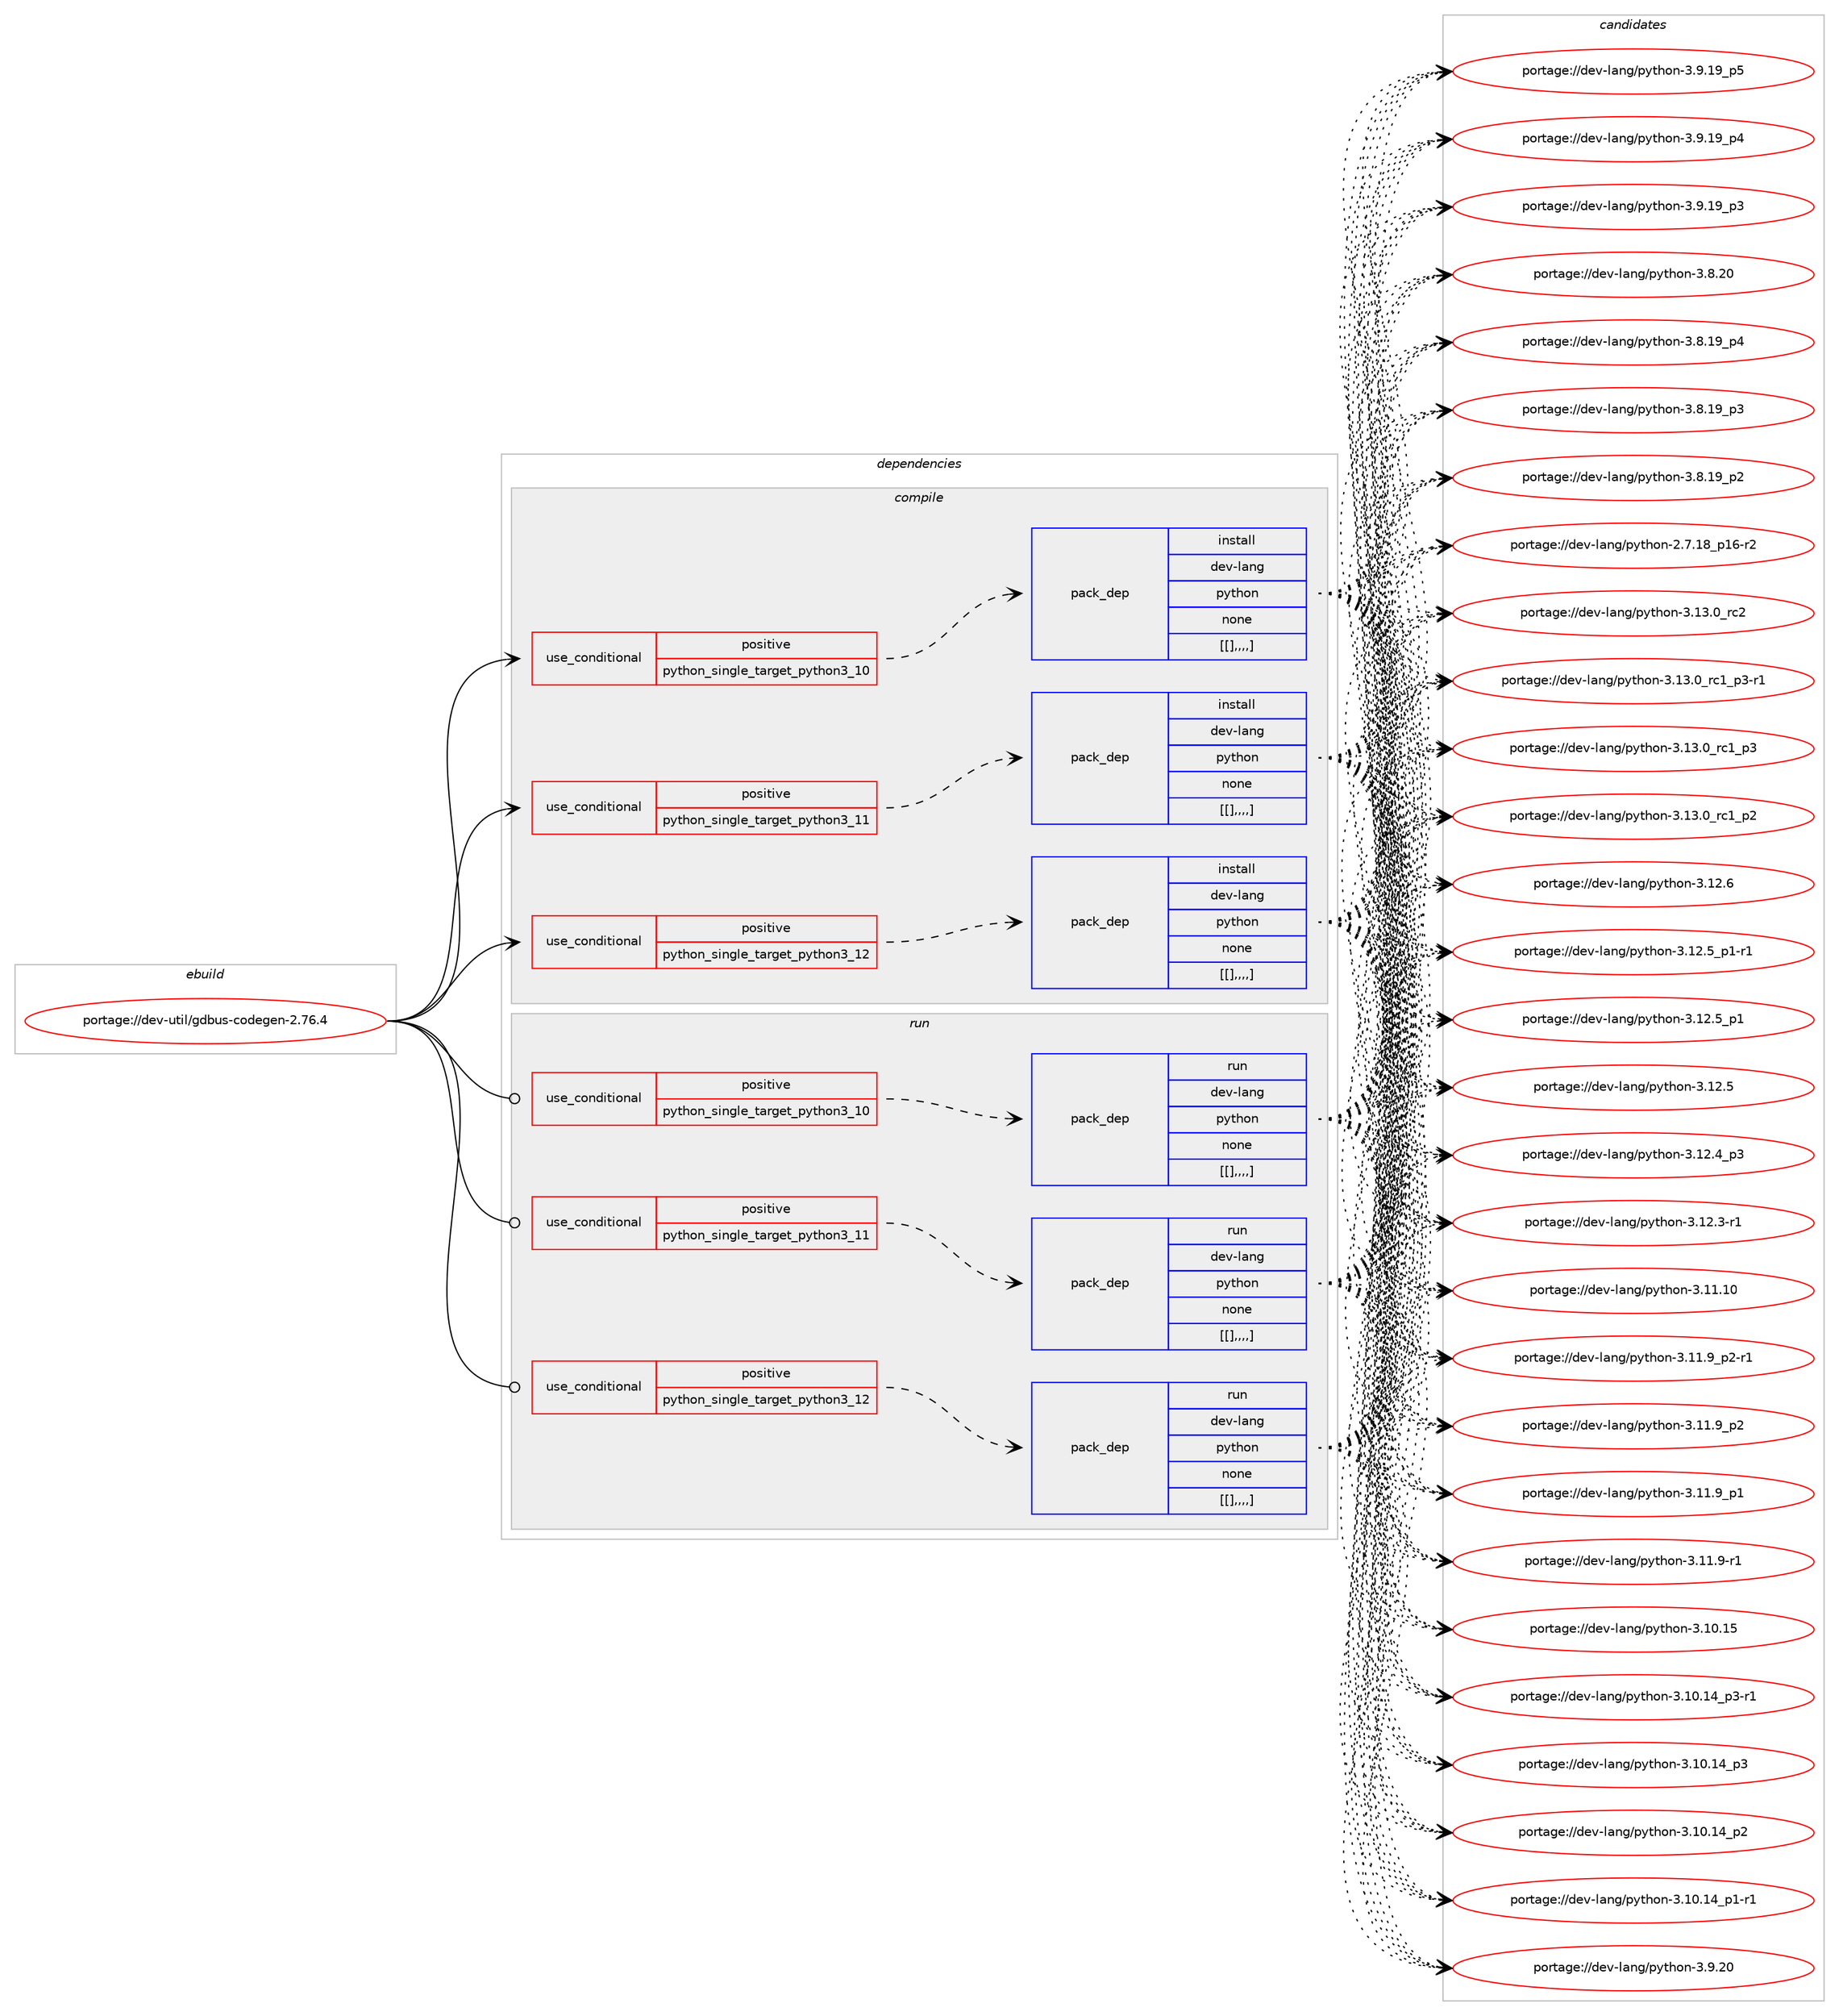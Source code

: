 digraph prolog {

# *************
# Graph options
# *************

newrank=true;
concentrate=true;
compound=true;
graph [rankdir=LR,fontname=Helvetica,fontsize=10,ranksep=1.5];#, ranksep=2.5, nodesep=0.2];
edge  [arrowhead=vee];
node  [fontname=Helvetica,fontsize=10];

# **********
# The ebuild
# **********

subgraph cluster_leftcol {
color=gray;
label=<<i>ebuild</i>>;
id [label="portage://dev-util/gdbus-codegen-2.76.4", color=red, width=4, href="../dev-util/gdbus-codegen-2.76.4.svg"];
}

# ****************
# The dependencies
# ****************

subgraph cluster_midcol {
color=gray;
label=<<i>dependencies</i>>;
subgraph cluster_compile {
fillcolor="#eeeeee";
style=filled;
label=<<i>compile</i>>;
subgraph cond62182 {
dependency218059 [label=<<TABLE BORDER="0" CELLBORDER="1" CELLSPACING="0" CELLPADDING="4"><TR><TD ROWSPAN="3" CELLPADDING="10">use_conditional</TD></TR><TR><TD>positive</TD></TR><TR><TD>python_single_target_python3_10</TD></TR></TABLE>>, shape=none, color=red];
subgraph pack154475 {
dependency218060 [label=<<TABLE BORDER="0" CELLBORDER="1" CELLSPACING="0" CELLPADDING="4" WIDTH="220"><TR><TD ROWSPAN="6" CELLPADDING="30">pack_dep</TD></TR><TR><TD WIDTH="110">install</TD></TR><TR><TD>dev-lang</TD></TR><TR><TD>python</TD></TR><TR><TD>none</TD></TR><TR><TD>[[],,,,]</TD></TR></TABLE>>, shape=none, color=blue];
}
dependency218059:e -> dependency218060:w [weight=20,style="dashed",arrowhead="vee"];
}
id:e -> dependency218059:w [weight=20,style="solid",arrowhead="vee"];
subgraph cond62183 {
dependency218061 [label=<<TABLE BORDER="0" CELLBORDER="1" CELLSPACING="0" CELLPADDING="4"><TR><TD ROWSPAN="3" CELLPADDING="10">use_conditional</TD></TR><TR><TD>positive</TD></TR><TR><TD>python_single_target_python3_11</TD></TR></TABLE>>, shape=none, color=red];
subgraph pack154476 {
dependency218062 [label=<<TABLE BORDER="0" CELLBORDER="1" CELLSPACING="0" CELLPADDING="4" WIDTH="220"><TR><TD ROWSPAN="6" CELLPADDING="30">pack_dep</TD></TR><TR><TD WIDTH="110">install</TD></TR><TR><TD>dev-lang</TD></TR><TR><TD>python</TD></TR><TR><TD>none</TD></TR><TR><TD>[[],,,,]</TD></TR></TABLE>>, shape=none, color=blue];
}
dependency218061:e -> dependency218062:w [weight=20,style="dashed",arrowhead="vee"];
}
id:e -> dependency218061:w [weight=20,style="solid",arrowhead="vee"];
subgraph cond62184 {
dependency218063 [label=<<TABLE BORDER="0" CELLBORDER="1" CELLSPACING="0" CELLPADDING="4"><TR><TD ROWSPAN="3" CELLPADDING="10">use_conditional</TD></TR><TR><TD>positive</TD></TR><TR><TD>python_single_target_python3_12</TD></TR></TABLE>>, shape=none, color=red];
subgraph pack154477 {
dependency218064 [label=<<TABLE BORDER="0" CELLBORDER="1" CELLSPACING="0" CELLPADDING="4" WIDTH="220"><TR><TD ROWSPAN="6" CELLPADDING="30">pack_dep</TD></TR><TR><TD WIDTH="110">install</TD></TR><TR><TD>dev-lang</TD></TR><TR><TD>python</TD></TR><TR><TD>none</TD></TR><TR><TD>[[],,,,]</TD></TR></TABLE>>, shape=none, color=blue];
}
dependency218063:e -> dependency218064:w [weight=20,style="dashed",arrowhead="vee"];
}
id:e -> dependency218063:w [weight=20,style="solid",arrowhead="vee"];
}
subgraph cluster_compileandrun {
fillcolor="#eeeeee";
style=filled;
label=<<i>compile and run</i>>;
}
subgraph cluster_run {
fillcolor="#eeeeee";
style=filled;
label=<<i>run</i>>;
subgraph cond62185 {
dependency218065 [label=<<TABLE BORDER="0" CELLBORDER="1" CELLSPACING="0" CELLPADDING="4"><TR><TD ROWSPAN="3" CELLPADDING="10">use_conditional</TD></TR><TR><TD>positive</TD></TR><TR><TD>python_single_target_python3_10</TD></TR></TABLE>>, shape=none, color=red];
subgraph pack154478 {
dependency218066 [label=<<TABLE BORDER="0" CELLBORDER="1" CELLSPACING="0" CELLPADDING="4" WIDTH="220"><TR><TD ROWSPAN="6" CELLPADDING="30">pack_dep</TD></TR><TR><TD WIDTH="110">run</TD></TR><TR><TD>dev-lang</TD></TR><TR><TD>python</TD></TR><TR><TD>none</TD></TR><TR><TD>[[],,,,]</TD></TR></TABLE>>, shape=none, color=blue];
}
dependency218065:e -> dependency218066:w [weight=20,style="dashed",arrowhead="vee"];
}
id:e -> dependency218065:w [weight=20,style="solid",arrowhead="odot"];
subgraph cond62186 {
dependency218067 [label=<<TABLE BORDER="0" CELLBORDER="1" CELLSPACING="0" CELLPADDING="4"><TR><TD ROWSPAN="3" CELLPADDING="10">use_conditional</TD></TR><TR><TD>positive</TD></TR><TR><TD>python_single_target_python3_11</TD></TR></TABLE>>, shape=none, color=red];
subgraph pack154479 {
dependency218068 [label=<<TABLE BORDER="0" CELLBORDER="1" CELLSPACING="0" CELLPADDING="4" WIDTH="220"><TR><TD ROWSPAN="6" CELLPADDING="30">pack_dep</TD></TR><TR><TD WIDTH="110">run</TD></TR><TR><TD>dev-lang</TD></TR><TR><TD>python</TD></TR><TR><TD>none</TD></TR><TR><TD>[[],,,,]</TD></TR></TABLE>>, shape=none, color=blue];
}
dependency218067:e -> dependency218068:w [weight=20,style="dashed",arrowhead="vee"];
}
id:e -> dependency218067:w [weight=20,style="solid",arrowhead="odot"];
subgraph cond62187 {
dependency218069 [label=<<TABLE BORDER="0" CELLBORDER="1" CELLSPACING="0" CELLPADDING="4"><TR><TD ROWSPAN="3" CELLPADDING="10">use_conditional</TD></TR><TR><TD>positive</TD></TR><TR><TD>python_single_target_python3_12</TD></TR></TABLE>>, shape=none, color=red];
subgraph pack154480 {
dependency218070 [label=<<TABLE BORDER="0" CELLBORDER="1" CELLSPACING="0" CELLPADDING="4" WIDTH="220"><TR><TD ROWSPAN="6" CELLPADDING="30">pack_dep</TD></TR><TR><TD WIDTH="110">run</TD></TR><TR><TD>dev-lang</TD></TR><TR><TD>python</TD></TR><TR><TD>none</TD></TR><TR><TD>[[],,,,]</TD></TR></TABLE>>, shape=none, color=blue];
}
dependency218069:e -> dependency218070:w [weight=20,style="dashed",arrowhead="vee"];
}
id:e -> dependency218069:w [weight=20,style="solid",arrowhead="odot"];
}
}

# **************
# The candidates
# **************

subgraph cluster_choices {
rank=same;
color=gray;
label=<<i>candidates</i>>;

subgraph choice154475 {
color=black;
nodesep=1;
choice10010111845108971101034711212111610411111045514649514648951149950 [label="portage://dev-lang/python-3.13.0_rc2", color=red, width=4,href="../dev-lang/python-3.13.0_rc2.svg"];
choice1001011184510897110103471121211161041111104551464951464895114994995112514511449 [label="portage://dev-lang/python-3.13.0_rc1_p3-r1", color=red, width=4,href="../dev-lang/python-3.13.0_rc1_p3-r1.svg"];
choice100101118451089711010347112121116104111110455146495146489511499499511251 [label="portage://dev-lang/python-3.13.0_rc1_p3", color=red, width=4,href="../dev-lang/python-3.13.0_rc1_p3.svg"];
choice100101118451089711010347112121116104111110455146495146489511499499511250 [label="portage://dev-lang/python-3.13.0_rc1_p2", color=red, width=4,href="../dev-lang/python-3.13.0_rc1_p2.svg"];
choice10010111845108971101034711212111610411111045514649504654 [label="portage://dev-lang/python-3.12.6", color=red, width=4,href="../dev-lang/python-3.12.6.svg"];
choice1001011184510897110103471121211161041111104551464950465395112494511449 [label="portage://dev-lang/python-3.12.5_p1-r1", color=red, width=4,href="../dev-lang/python-3.12.5_p1-r1.svg"];
choice100101118451089711010347112121116104111110455146495046539511249 [label="portage://dev-lang/python-3.12.5_p1", color=red, width=4,href="../dev-lang/python-3.12.5_p1.svg"];
choice10010111845108971101034711212111610411111045514649504653 [label="portage://dev-lang/python-3.12.5", color=red, width=4,href="../dev-lang/python-3.12.5.svg"];
choice100101118451089711010347112121116104111110455146495046529511251 [label="portage://dev-lang/python-3.12.4_p3", color=red, width=4,href="../dev-lang/python-3.12.4_p3.svg"];
choice100101118451089711010347112121116104111110455146495046514511449 [label="portage://dev-lang/python-3.12.3-r1", color=red, width=4,href="../dev-lang/python-3.12.3-r1.svg"];
choice1001011184510897110103471121211161041111104551464949464948 [label="portage://dev-lang/python-3.11.10", color=red, width=4,href="../dev-lang/python-3.11.10.svg"];
choice1001011184510897110103471121211161041111104551464949465795112504511449 [label="portage://dev-lang/python-3.11.9_p2-r1", color=red, width=4,href="../dev-lang/python-3.11.9_p2-r1.svg"];
choice100101118451089711010347112121116104111110455146494946579511250 [label="portage://dev-lang/python-3.11.9_p2", color=red, width=4,href="../dev-lang/python-3.11.9_p2.svg"];
choice100101118451089711010347112121116104111110455146494946579511249 [label="portage://dev-lang/python-3.11.9_p1", color=red, width=4,href="../dev-lang/python-3.11.9_p1.svg"];
choice100101118451089711010347112121116104111110455146494946574511449 [label="portage://dev-lang/python-3.11.9-r1", color=red, width=4,href="../dev-lang/python-3.11.9-r1.svg"];
choice1001011184510897110103471121211161041111104551464948464953 [label="portage://dev-lang/python-3.10.15", color=red, width=4,href="../dev-lang/python-3.10.15.svg"];
choice100101118451089711010347112121116104111110455146494846495295112514511449 [label="portage://dev-lang/python-3.10.14_p3-r1", color=red, width=4,href="../dev-lang/python-3.10.14_p3-r1.svg"];
choice10010111845108971101034711212111610411111045514649484649529511251 [label="portage://dev-lang/python-3.10.14_p3", color=red, width=4,href="../dev-lang/python-3.10.14_p3.svg"];
choice10010111845108971101034711212111610411111045514649484649529511250 [label="portage://dev-lang/python-3.10.14_p2", color=red, width=4,href="../dev-lang/python-3.10.14_p2.svg"];
choice100101118451089711010347112121116104111110455146494846495295112494511449 [label="portage://dev-lang/python-3.10.14_p1-r1", color=red, width=4,href="../dev-lang/python-3.10.14_p1-r1.svg"];
choice10010111845108971101034711212111610411111045514657465048 [label="portage://dev-lang/python-3.9.20", color=red, width=4,href="../dev-lang/python-3.9.20.svg"];
choice100101118451089711010347112121116104111110455146574649579511253 [label="portage://dev-lang/python-3.9.19_p5", color=red, width=4,href="../dev-lang/python-3.9.19_p5.svg"];
choice100101118451089711010347112121116104111110455146574649579511252 [label="portage://dev-lang/python-3.9.19_p4", color=red, width=4,href="../dev-lang/python-3.9.19_p4.svg"];
choice100101118451089711010347112121116104111110455146574649579511251 [label="portage://dev-lang/python-3.9.19_p3", color=red, width=4,href="../dev-lang/python-3.9.19_p3.svg"];
choice10010111845108971101034711212111610411111045514656465048 [label="portage://dev-lang/python-3.8.20", color=red, width=4,href="../dev-lang/python-3.8.20.svg"];
choice100101118451089711010347112121116104111110455146564649579511252 [label="portage://dev-lang/python-3.8.19_p4", color=red, width=4,href="../dev-lang/python-3.8.19_p4.svg"];
choice100101118451089711010347112121116104111110455146564649579511251 [label="portage://dev-lang/python-3.8.19_p3", color=red, width=4,href="../dev-lang/python-3.8.19_p3.svg"];
choice100101118451089711010347112121116104111110455146564649579511250 [label="portage://dev-lang/python-3.8.19_p2", color=red, width=4,href="../dev-lang/python-3.8.19_p2.svg"];
choice100101118451089711010347112121116104111110455046554649569511249544511450 [label="portage://dev-lang/python-2.7.18_p16-r2", color=red, width=4,href="../dev-lang/python-2.7.18_p16-r2.svg"];
dependency218060:e -> choice10010111845108971101034711212111610411111045514649514648951149950:w [style=dotted,weight="100"];
dependency218060:e -> choice1001011184510897110103471121211161041111104551464951464895114994995112514511449:w [style=dotted,weight="100"];
dependency218060:e -> choice100101118451089711010347112121116104111110455146495146489511499499511251:w [style=dotted,weight="100"];
dependency218060:e -> choice100101118451089711010347112121116104111110455146495146489511499499511250:w [style=dotted,weight="100"];
dependency218060:e -> choice10010111845108971101034711212111610411111045514649504654:w [style=dotted,weight="100"];
dependency218060:e -> choice1001011184510897110103471121211161041111104551464950465395112494511449:w [style=dotted,weight="100"];
dependency218060:e -> choice100101118451089711010347112121116104111110455146495046539511249:w [style=dotted,weight="100"];
dependency218060:e -> choice10010111845108971101034711212111610411111045514649504653:w [style=dotted,weight="100"];
dependency218060:e -> choice100101118451089711010347112121116104111110455146495046529511251:w [style=dotted,weight="100"];
dependency218060:e -> choice100101118451089711010347112121116104111110455146495046514511449:w [style=dotted,weight="100"];
dependency218060:e -> choice1001011184510897110103471121211161041111104551464949464948:w [style=dotted,weight="100"];
dependency218060:e -> choice1001011184510897110103471121211161041111104551464949465795112504511449:w [style=dotted,weight="100"];
dependency218060:e -> choice100101118451089711010347112121116104111110455146494946579511250:w [style=dotted,weight="100"];
dependency218060:e -> choice100101118451089711010347112121116104111110455146494946579511249:w [style=dotted,weight="100"];
dependency218060:e -> choice100101118451089711010347112121116104111110455146494946574511449:w [style=dotted,weight="100"];
dependency218060:e -> choice1001011184510897110103471121211161041111104551464948464953:w [style=dotted,weight="100"];
dependency218060:e -> choice100101118451089711010347112121116104111110455146494846495295112514511449:w [style=dotted,weight="100"];
dependency218060:e -> choice10010111845108971101034711212111610411111045514649484649529511251:w [style=dotted,weight="100"];
dependency218060:e -> choice10010111845108971101034711212111610411111045514649484649529511250:w [style=dotted,weight="100"];
dependency218060:e -> choice100101118451089711010347112121116104111110455146494846495295112494511449:w [style=dotted,weight="100"];
dependency218060:e -> choice10010111845108971101034711212111610411111045514657465048:w [style=dotted,weight="100"];
dependency218060:e -> choice100101118451089711010347112121116104111110455146574649579511253:w [style=dotted,weight="100"];
dependency218060:e -> choice100101118451089711010347112121116104111110455146574649579511252:w [style=dotted,weight="100"];
dependency218060:e -> choice100101118451089711010347112121116104111110455146574649579511251:w [style=dotted,weight="100"];
dependency218060:e -> choice10010111845108971101034711212111610411111045514656465048:w [style=dotted,weight="100"];
dependency218060:e -> choice100101118451089711010347112121116104111110455146564649579511252:w [style=dotted,weight="100"];
dependency218060:e -> choice100101118451089711010347112121116104111110455146564649579511251:w [style=dotted,weight="100"];
dependency218060:e -> choice100101118451089711010347112121116104111110455146564649579511250:w [style=dotted,weight="100"];
dependency218060:e -> choice100101118451089711010347112121116104111110455046554649569511249544511450:w [style=dotted,weight="100"];
}
subgraph choice154476 {
color=black;
nodesep=1;
choice10010111845108971101034711212111610411111045514649514648951149950 [label="portage://dev-lang/python-3.13.0_rc2", color=red, width=4,href="../dev-lang/python-3.13.0_rc2.svg"];
choice1001011184510897110103471121211161041111104551464951464895114994995112514511449 [label="portage://dev-lang/python-3.13.0_rc1_p3-r1", color=red, width=4,href="../dev-lang/python-3.13.0_rc1_p3-r1.svg"];
choice100101118451089711010347112121116104111110455146495146489511499499511251 [label="portage://dev-lang/python-3.13.0_rc1_p3", color=red, width=4,href="../dev-lang/python-3.13.0_rc1_p3.svg"];
choice100101118451089711010347112121116104111110455146495146489511499499511250 [label="portage://dev-lang/python-3.13.0_rc1_p2", color=red, width=4,href="../dev-lang/python-3.13.0_rc1_p2.svg"];
choice10010111845108971101034711212111610411111045514649504654 [label="portage://dev-lang/python-3.12.6", color=red, width=4,href="../dev-lang/python-3.12.6.svg"];
choice1001011184510897110103471121211161041111104551464950465395112494511449 [label="portage://dev-lang/python-3.12.5_p1-r1", color=red, width=4,href="../dev-lang/python-3.12.5_p1-r1.svg"];
choice100101118451089711010347112121116104111110455146495046539511249 [label="portage://dev-lang/python-3.12.5_p1", color=red, width=4,href="../dev-lang/python-3.12.5_p1.svg"];
choice10010111845108971101034711212111610411111045514649504653 [label="portage://dev-lang/python-3.12.5", color=red, width=4,href="../dev-lang/python-3.12.5.svg"];
choice100101118451089711010347112121116104111110455146495046529511251 [label="portage://dev-lang/python-3.12.4_p3", color=red, width=4,href="../dev-lang/python-3.12.4_p3.svg"];
choice100101118451089711010347112121116104111110455146495046514511449 [label="portage://dev-lang/python-3.12.3-r1", color=red, width=4,href="../dev-lang/python-3.12.3-r1.svg"];
choice1001011184510897110103471121211161041111104551464949464948 [label="portage://dev-lang/python-3.11.10", color=red, width=4,href="../dev-lang/python-3.11.10.svg"];
choice1001011184510897110103471121211161041111104551464949465795112504511449 [label="portage://dev-lang/python-3.11.9_p2-r1", color=red, width=4,href="../dev-lang/python-3.11.9_p2-r1.svg"];
choice100101118451089711010347112121116104111110455146494946579511250 [label="portage://dev-lang/python-3.11.9_p2", color=red, width=4,href="../dev-lang/python-3.11.9_p2.svg"];
choice100101118451089711010347112121116104111110455146494946579511249 [label="portage://dev-lang/python-3.11.9_p1", color=red, width=4,href="../dev-lang/python-3.11.9_p1.svg"];
choice100101118451089711010347112121116104111110455146494946574511449 [label="portage://dev-lang/python-3.11.9-r1", color=red, width=4,href="../dev-lang/python-3.11.9-r1.svg"];
choice1001011184510897110103471121211161041111104551464948464953 [label="portage://dev-lang/python-3.10.15", color=red, width=4,href="../dev-lang/python-3.10.15.svg"];
choice100101118451089711010347112121116104111110455146494846495295112514511449 [label="portage://dev-lang/python-3.10.14_p3-r1", color=red, width=4,href="../dev-lang/python-3.10.14_p3-r1.svg"];
choice10010111845108971101034711212111610411111045514649484649529511251 [label="portage://dev-lang/python-3.10.14_p3", color=red, width=4,href="../dev-lang/python-3.10.14_p3.svg"];
choice10010111845108971101034711212111610411111045514649484649529511250 [label="portage://dev-lang/python-3.10.14_p2", color=red, width=4,href="../dev-lang/python-3.10.14_p2.svg"];
choice100101118451089711010347112121116104111110455146494846495295112494511449 [label="portage://dev-lang/python-3.10.14_p1-r1", color=red, width=4,href="../dev-lang/python-3.10.14_p1-r1.svg"];
choice10010111845108971101034711212111610411111045514657465048 [label="portage://dev-lang/python-3.9.20", color=red, width=4,href="../dev-lang/python-3.9.20.svg"];
choice100101118451089711010347112121116104111110455146574649579511253 [label="portage://dev-lang/python-3.9.19_p5", color=red, width=4,href="../dev-lang/python-3.9.19_p5.svg"];
choice100101118451089711010347112121116104111110455146574649579511252 [label="portage://dev-lang/python-3.9.19_p4", color=red, width=4,href="../dev-lang/python-3.9.19_p4.svg"];
choice100101118451089711010347112121116104111110455146574649579511251 [label="portage://dev-lang/python-3.9.19_p3", color=red, width=4,href="../dev-lang/python-3.9.19_p3.svg"];
choice10010111845108971101034711212111610411111045514656465048 [label="portage://dev-lang/python-3.8.20", color=red, width=4,href="../dev-lang/python-3.8.20.svg"];
choice100101118451089711010347112121116104111110455146564649579511252 [label="portage://dev-lang/python-3.8.19_p4", color=red, width=4,href="../dev-lang/python-3.8.19_p4.svg"];
choice100101118451089711010347112121116104111110455146564649579511251 [label="portage://dev-lang/python-3.8.19_p3", color=red, width=4,href="../dev-lang/python-3.8.19_p3.svg"];
choice100101118451089711010347112121116104111110455146564649579511250 [label="portage://dev-lang/python-3.8.19_p2", color=red, width=4,href="../dev-lang/python-3.8.19_p2.svg"];
choice100101118451089711010347112121116104111110455046554649569511249544511450 [label="portage://dev-lang/python-2.7.18_p16-r2", color=red, width=4,href="../dev-lang/python-2.7.18_p16-r2.svg"];
dependency218062:e -> choice10010111845108971101034711212111610411111045514649514648951149950:w [style=dotted,weight="100"];
dependency218062:e -> choice1001011184510897110103471121211161041111104551464951464895114994995112514511449:w [style=dotted,weight="100"];
dependency218062:e -> choice100101118451089711010347112121116104111110455146495146489511499499511251:w [style=dotted,weight="100"];
dependency218062:e -> choice100101118451089711010347112121116104111110455146495146489511499499511250:w [style=dotted,weight="100"];
dependency218062:e -> choice10010111845108971101034711212111610411111045514649504654:w [style=dotted,weight="100"];
dependency218062:e -> choice1001011184510897110103471121211161041111104551464950465395112494511449:w [style=dotted,weight="100"];
dependency218062:e -> choice100101118451089711010347112121116104111110455146495046539511249:w [style=dotted,weight="100"];
dependency218062:e -> choice10010111845108971101034711212111610411111045514649504653:w [style=dotted,weight="100"];
dependency218062:e -> choice100101118451089711010347112121116104111110455146495046529511251:w [style=dotted,weight="100"];
dependency218062:e -> choice100101118451089711010347112121116104111110455146495046514511449:w [style=dotted,weight="100"];
dependency218062:e -> choice1001011184510897110103471121211161041111104551464949464948:w [style=dotted,weight="100"];
dependency218062:e -> choice1001011184510897110103471121211161041111104551464949465795112504511449:w [style=dotted,weight="100"];
dependency218062:e -> choice100101118451089711010347112121116104111110455146494946579511250:w [style=dotted,weight="100"];
dependency218062:e -> choice100101118451089711010347112121116104111110455146494946579511249:w [style=dotted,weight="100"];
dependency218062:e -> choice100101118451089711010347112121116104111110455146494946574511449:w [style=dotted,weight="100"];
dependency218062:e -> choice1001011184510897110103471121211161041111104551464948464953:w [style=dotted,weight="100"];
dependency218062:e -> choice100101118451089711010347112121116104111110455146494846495295112514511449:w [style=dotted,weight="100"];
dependency218062:e -> choice10010111845108971101034711212111610411111045514649484649529511251:w [style=dotted,weight="100"];
dependency218062:e -> choice10010111845108971101034711212111610411111045514649484649529511250:w [style=dotted,weight="100"];
dependency218062:e -> choice100101118451089711010347112121116104111110455146494846495295112494511449:w [style=dotted,weight="100"];
dependency218062:e -> choice10010111845108971101034711212111610411111045514657465048:w [style=dotted,weight="100"];
dependency218062:e -> choice100101118451089711010347112121116104111110455146574649579511253:w [style=dotted,weight="100"];
dependency218062:e -> choice100101118451089711010347112121116104111110455146574649579511252:w [style=dotted,weight="100"];
dependency218062:e -> choice100101118451089711010347112121116104111110455146574649579511251:w [style=dotted,weight="100"];
dependency218062:e -> choice10010111845108971101034711212111610411111045514656465048:w [style=dotted,weight="100"];
dependency218062:e -> choice100101118451089711010347112121116104111110455146564649579511252:w [style=dotted,weight="100"];
dependency218062:e -> choice100101118451089711010347112121116104111110455146564649579511251:w [style=dotted,weight="100"];
dependency218062:e -> choice100101118451089711010347112121116104111110455146564649579511250:w [style=dotted,weight="100"];
dependency218062:e -> choice100101118451089711010347112121116104111110455046554649569511249544511450:w [style=dotted,weight="100"];
}
subgraph choice154477 {
color=black;
nodesep=1;
choice10010111845108971101034711212111610411111045514649514648951149950 [label="portage://dev-lang/python-3.13.0_rc2", color=red, width=4,href="../dev-lang/python-3.13.0_rc2.svg"];
choice1001011184510897110103471121211161041111104551464951464895114994995112514511449 [label="portage://dev-lang/python-3.13.0_rc1_p3-r1", color=red, width=4,href="../dev-lang/python-3.13.0_rc1_p3-r1.svg"];
choice100101118451089711010347112121116104111110455146495146489511499499511251 [label="portage://dev-lang/python-3.13.0_rc1_p3", color=red, width=4,href="../dev-lang/python-3.13.0_rc1_p3.svg"];
choice100101118451089711010347112121116104111110455146495146489511499499511250 [label="portage://dev-lang/python-3.13.0_rc1_p2", color=red, width=4,href="../dev-lang/python-3.13.0_rc1_p2.svg"];
choice10010111845108971101034711212111610411111045514649504654 [label="portage://dev-lang/python-3.12.6", color=red, width=4,href="../dev-lang/python-3.12.6.svg"];
choice1001011184510897110103471121211161041111104551464950465395112494511449 [label="portage://dev-lang/python-3.12.5_p1-r1", color=red, width=4,href="../dev-lang/python-3.12.5_p1-r1.svg"];
choice100101118451089711010347112121116104111110455146495046539511249 [label="portage://dev-lang/python-3.12.5_p1", color=red, width=4,href="../dev-lang/python-3.12.5_p1.svg"];
choice10010111845108971101034711212111610411111045514649504653 [label="portage://dev-lang/python-3.12.5", color=red, width=4,href="../dev-lang/python-3.12.5.svg"];
choice100101118451089711010347112121116104111110455146495046529511251 [label="portage://dev-lang/python-3.12.4_p3", color=red, width=4,href="../dev-lang/python-3.12.4_p3.svg"];
choice100101118451089711010347112121116104111110455146495046514511449 [label="portage://dev-lang/python-3.12.3-r1", color=red, width=4,href="../dev-lang/python-3.12.3-r1.svg"];
choice1001011184510897110103471121211161041111104551464949464948 [label="portage://dev-lang/python-3.11.10", color=red, width=4,href="../dev-lang/python-3.11.10.svg"];
choice1001011184510897110103471121211161041111104551464949465795112504511449 [label="portage://dev-lang/python-3.11.9_p2-r1", color=red, width=4,href="../dev-lang/python-3.11.9_p2-r1.svg"];
choice100101118451089711010347112121116104111110455146494946579511250 [label="portage://dev-lang/python-3.11.9_p2", color=red, width=4,href="../dev-lang/python-3.11.9_p2.svg"];
choice100101118451089711010347112121116104111110455146494946579511249 [label="portage://dev-lang/python-3.11.9_p1", color=red, width=4,href="../dev-lang/python-3.11.9_p1.svg"];
choice100101118451089711010347112121116104111110455146494946574511449 [label="portage://dev-lang/python-3.11.9-r1", color=red, width=4,href="../dev-lang/python-3.11.9-r1.svg"];
choice1001011184510897110103471121211161041111104551464948464953 [label="portage://dev-lang/python-3.10.15", color=red, width=4,href="../dev-lang/python-3.10.15.svg"];
choice100101118451089711010347112121116104111110455146494846495295112514511449 [label="portage://dev-lang/python-3.10.14_p3-r1", color=red, width=4,href="../dev-lang/python-3.10.14_p3-r1.svg"];
choice10010111845108971101034711212111610411111045514649484649529511251 [label="portage://dev-lang/python-3.10.14_p3", color=red, width=4,href="../dev-lang/python-3.10.14_p3.svg"];
choice10010111845108971101034711212111610411111045514649484649529511250 [label="portage://dev-lang/python-3.10.14_p2", color=red, width=4,href="../dev-lang/python-3.10.14_p2.svg"];
choice100101118451089711010347112121116104111110455146494846495295112494511449 [label="portage://dev-lang/python-3.10.14_p1-r1", color=red, width=4,href="../dev-lang/python-3.10.14_p1-r1.svg"];
choice10010111845108971101034711212111610411111045514657465048 [label="portage://dev-lang/python-3.9.20", color=red, width=4,href="../dev-lang/python-3.9.20.svg"];
choice100101118451089711010347112121116104111110455146574649579511253 [label="portage://dev-lang/python-3.9.19_p5", color=red, width=4,href="../dev-lang/python-3.9.19_p5.svg"];
choice100101118451089711010347112121116104111110455146574649579511252 [label="portage://dev-lang/python-3.9.19_p4", color=red, width=4,href="../dev-lang/python-3.9.19_p4.svg"];
choice100101118451089711010347112121116104111110455146574649579511251 [label="portage://dev-lang/python-3.9.19_p3", color=red, width=4,href="../dev-lang/python-3.9.19_p3.svg"];
choice10010111845108971101034711212111610411111045514656465048 [label="portage://dev-lang/python-3.8.20", color=red, width=4,href="../dev-lang/python-3.8.20.svg"];
choice100101118451089711010347112121116104111110455146564649579511252 [label="portage://dev-lang/python-3.8.19_p4", color=red, width=4,href="../dev-lang/python-3.8.19_p4.svg"];
choice100101118451089711010347112121116104111110455146564649579511251 [label="portage://dev-lang/python-3.8.19_p3", color=red, width=4,href="../dev-lang/python-3.8.19_p3.svg"];
choice100101118451089711010347112121116104111110455146564649579511250 [label="portage://dev-lang/python-3.8.19_p2", color=red, width=4,href="../dev-lang/python-3.8.19_p2.svg"];
choice100101118451089711010347112121116104111110455046554649569511249544511450 [label="portage://dev-lang/python-2.7.18_p16-r2", color=red, width=4,href="../dev-lang/python-2.7.18_p16-r2.svg"];
dependency218064:e -> choice10010111845108971101034711212111610411111045514649514648951149950:w [style=dotted,weight="100"];
dependency218064:e -> choice1001011184510897110103471121211161041111104551464951464895114994995112514511449:w [style=dotted,weight="100"];
dependency218064:e -> choice100101118451089711010347112121116104111110455146495146489511499499511251:w [style=dotted,weight="100"];
dependency218064:e -> choice100101118451089711010347112121116104111110455146495146489511499499511250:w [style=dotted,weight="100"];
dependency218064:e -> choice10010111845108971101034711212111610411111045514649504654:w [style=dotted,weight="100"];
dependency218064:e -> choice1001011184510897110103471121211161041111104551464950465395112494511449:w [style=dotted,weight="100"];
dependency218064:e -> choice100101118451089711010347112121116104111110455146495046539511249:w [style=dotted,weight="100"];
dependency218064:e -> choice10010111845108971101034711212111610411111045514649504653:w [style=dotted,weight="100"];
dependency218064:e -> choice100101118451089711010347112121116104111110455146495046529511251:w [style=dotted,weight="100"];
dependency218064:e -> choice100101118451089711010347112121116104111110455146495046514511449:w [style=dotted,weight="100"];
dependency218064:e -> choice1001011184510897110103471121211161041111104551464949464948:w [style=dotted,weight="100"];
dependency218064:e -> choice1001011184510897110103471121211161041111104551464949465795112504511449:w [style=dotted,weight="100"];
dependency218064:e -> choice100101118451089711010347112121116104111110455146494946579511250:w [style=dotted,weight="100"];
dependency218064:e -> choice100101118451089711010347112121116104111110455146494946579511249:w [style=dotted,weight="100"];
dependency218064:e -> choice100101118451089711010347112121116104111110455146494946574511449:w [style=dotted,weight="100"];
dependency218064:e -> choice1001011184510897110103471121211161041111104551464948464953:w [style=dotted,weight="100"];
dependency218064:e -> choice100101118451089711010347112121116104111110455146494846495295112514511449:w [style=dotted,weight="100"];
dependency218064:e -> choice10010111845108971101034711212111610411111045514649484649529511251:w [style=dotted,weight="100"];
dependency218064:e -> choice10010111845108971101034711212111610411111045514649484649529511250:w [style=dotted,weight="100"];
dependency218064:e -> choice100101118451089711010347112121116104111110455146494846495295112494511449:w [style=dotted,weight="100"];
dependency218064:e -> choice10010111845108971101034711212111610411111045514657465048:w [style=dotted,weight="100"];
dependency218064:e -> choice100101118451089711010347112121116104111110455146574649579511253:w [style=dotted,weight="100"];
dependency218064:e -> choice100101118451089711010347112121116104111110455146574649579511252:w [style=dotted,weight="100"];
dependency218064:e -> choice100101118451089711010347112121116104111110455146574649579511251:w [style=dotted,weight="100"];
dependency218064:e -> choice10010111845108971101034711212111610411111045514656465048:w [style=dotted,weight="100"];
dependency218064:e -> choice100101118451089711010347112121116104111110455146564649579511252:w [style=dotted,weight="100"];
dependency218064:e -> choice100101118451089711010347112121116104111110455146564649579511251:w [style=dotted,weight="100"];
dependency218064:e -> choice100101118451089711010347112121116104111110455146564649579511250:w [style=dotted,weight="100"];
dependency218064:e -> choice100101118451089711010347112121116104111110455046554649569511249544511450:w [style=dotted,weight="100"];
}
subgraph choice154478 {
color=black;
nodesep=1;
choice10010111845108971101034711212111610411111045514649514648951149950 [label="portage://dev-lang/python-3.13.0_rc2", color=red, width=4,href="../dev-lang/python-3.13.0_rc2.svg"];
choice1001011184510897110103471121211161041111104551464951464895114994995112514511449 [label="portage://dev-lang/python-3.13.0_rc1_p3-r1", color=red, width=4,href="../dev-lang/python-3.13.0_rc1_p3-r1.svg"];
choice100101118451089711010347112121116104111110455146495146489511499499511251 [label="portage://dev-lang/python-3.13.0_rc1_p3", color=red, width=4,href="../dev-lang/python-3.13.0_rc1_p3.svg"];
choice100101118451089711010347112121116104111110455146495146489511499499511250 [label="portage://dev-lang/python-3.13.0_rc1_p2", color=red, width=4,href="../dev-lang/python-3.13.0_rc1_p2.svg"];
choice10010111845108971101034711212111610411111045514649504654 [label="portage://dev-lang/python-3.12.6", color=red, width=4,href="../dev-lang/python-3.12.6.svg"];
choice1001011184510897110103471121211161041111104551464950465395112494511449 [label="portage://dev-lang/python-3.12.5_p1-r1", color=red, width=4,href="../dev-lang/python-3.12.5_p1-r1.svg"];
choice100101118451089711010347112121116104111110455146495046539511249 [label="portage://dev-lang/python-3.12.5_p1", color=red, width=4,href="../dev-lang/python-3.12.5_p1.svg"];
choice10010111845108971101034711212111610411111045514649504653 [label="portage://dev-lang/python-3.12.5", color=red, width=4,href="../dev-lang/python-3.12.5.svg"];
choice100101118451089711010347112121116104111110455146495046529511251 [label="portage://dev-lang/python-3.12.4_p3", color=red, width=4,href="../dev-lang/python-3.12.4_p3.svg"];
choice100101118451089711010347112121116104111110455146495046514511449 [label="portage://dev-lang/python-3.12.3-r1", color=red, width=4,href="../dev-lang/python-3.12.3-r1.svg"];
choice1001011184510897110103471121211161041111104551464949464948 [label="portage://dev-lang/python-3.11.10", color=red, width=4,href="../dev-lang/python-3.11.10.svg"];
choice1001011184510897110103471121211161041111104551464949465795112504511449 [label="portage://dev-lang/python-3.11.9_p2-r1", color=red, width=4,href="../dev-lang/python-3.11.9_p2-r1.svg"];
choice100101118451089711010347112121116104111110455146494946579511250 [label="portage://dev-lang/python-3.11.9_p2", color=red, width=4,href="../dev-lang/python-3.11.9_p2.svg"];
choice100101118451089711010347112121116104111110455146494946579511249 [label="portage://dev-lang/python-3.11.9_p1", color=red, width=4,href="../dev-lang/python-3.11.9_p1.svg"];
choice100101118451089711010347112121116104111110455146494946574511449 [label="portage://dev-lang/python-3.11.9-r1", color=red, width=4,href="../dev-lang/python-3.11.9-r1.svg"];
choice1001011184510897110103471121211161041111104551464948464953 [label="portage://dev-lang/python-3.10.15", color=red, width=4,href="../dev-lang/python-3.10.15.svg"];
choice100101118451089711010347112121116104111110455146494846495295112514511449 [label="portage://dev-lang/python-3.10.14_p3-r1", color=red, width=4,href="../dev-lang/python-3.10.14_p3-r1.svg"];
choice10010111845108971101034711212111610411111045514649484649529511251 [label="portage://dev-lang/python-3.10.14_p3", color=red, width=4,href="../dev-lang/python-3.10.14_p3.svg"];
choice10010111845108971101034711212111610411111045514649484649529511250 [label="portage://dev-lang/python-3.10.14_p2", color=red, width=4,href="../dev-lang/python-3.10.14_p2.svg"];
choice100101118451089711010347112121116104111110455146494846495295112494511449 [label="portage://dev-lang/python-3.10.14_p1-r1", color=red, width=4,href="../dev-lang/python-3.10.14_p1-r1.svg"];
choice10010111845108971101034711212111610411111045514657465048 [label="portage://dev-lang/python-3.9.20", color=red, width=4,href="../dev-lang/python-3.9.20.svg"];
choice100101118451089711010347112121116104111110455146574649579511253 [label="portage://dev-lang/python-3.9.19_p5", color=red, width=4,href="../dev-lang/python-3.9.19_p5.svg"];
choice100101118451089711010347112121116104111110455146574649579511252 [label="portage://dev-lang/python-3.9.19_p4", color=red, width=4,href="../dev-lang/python-3.9.19_p4.svg"];
choice100101118451089711010347112121116104111110455146574649579511251 [label="portage://dev-lang/python-3.9.19_p3", color=red, width=4,href="../dev-lang/python-3.9.19_p3.svg"];
choice10010111845108971101034711212111610411111045514656465048 [label="portage://dev-lang/python-3.8.20", color=red, width=4,href="../dev-lang/python-3.8.20.svg"];
choice100101118451089711010347112121116104111110455146564649579511252 [label="portage://dev-lang/python-3.8.19_p4", color=red, width=4,href="../dev-lang/python-3.8.19_p4.svg"];
choice100101118451089711010347112121116104111110455146564649579511251 [label="portage://dev-lang/python-3.8.19_p3", color=red, width=4,href="../dev-lang/python-3.8.19_p3.svg"];
choice100101118451089711010347112121116104111110455146564649579511250 [label="portage://dev-lang/python-3.8.19_p2", color=red, width=4,href="../dev-lang/python-3.8.19_p2.svg"];
choice100101118451089711010347112121116104111110455046554649569511249544511450 [label="portage://dev-lang/python-2.7.18_p16-r2", color=red, width=4,href="../dev-lang/python-2.7.18_p16-r2.svg"];
dependency218066:e -> choice10010111845108971101034711212111610411111045514649514648951149950:w [style=dotted,weight="100"];
dependency218066:e -> choice1001011184510897110103471121211161041111104551464951464895114994995112514511449:w [style=dotted,weight="100"];
dependency218066:e -> choice100101118451089711010347112121116104111110455146495146489511499499511251:w [style=dotted,weight="100"];
dependency218066:e -> choice100101118451089711010347112121116104111110455146495146489511499499511250:w [style=dotted,weight="100"];
dependency218066:e -> choice10010111845108971101034711212111610411111045514649504654:w [style=dotted,weight="100"];
dependency218066:e -> choice1001011184510897110103471121211161041111104551464950465395112494511449:w [style=dotted,weight="100"];
dependency218066:e -> choice100101118451089711010347112121116104111110455146495046539511249:w [style=dotted,weight="100"];
dependency218066:e -> choice10010111845108971101034711212111610411111045514649504653:w [style=dotted,weight="100"];
dependency218066:e -> choice100101118451089711010347112121116104111110455146495046529511251:w [style=dotted,weight="100"];
dependency218066:e -> choice100101118451089711010347112121116104111110455146495046514511449:w [style=dotted,weight="100"];
dependency218066:e -> choice1001011184510897110103471121211161041111104551464949464948:w [style=dotted,weight="100"];
dependency218066:e -> choice1001011184510897110103471121211161041111104551464949465795112504511449:w [style=dotted,weight="100"];
dependency218066:e -> choice100101118451089711010347112121116104111110455146494946579511250:w [style=dotted,weight="100"];
dependency218066:e -> choice100101118451089711010347112121116104111110455146494946579511249:w [style=dotted,weight="100"];
dependency218066:e -> choice100101118451089711010347112121116104111110455146494946574511449:w [style=dotted,weight="100"];
dependency218066:e -> choice1001011184510897110103471121211161041111104551464948464953:w [style=dotted,weight="100"];
dependency218066:e -> choice100101118451089711010347112121116104111110455146494846495295112514511449:w [style=dotted,weight="100"];
dependency218066:e -> choice10010111845108971101034711212111610411111045514649484649529511251:w [style=dotted,weight="100"];
dependency218066:e -> choice10010111845108971101034711212111610411111045514649484649529511250:w [style=dotted,weight="100"];
dependency218066:e -> choice100101118451089711010347112121116104111110455146494846495295112494511449:w [style=dotted,weight="100"];
dependency218066:e -> choice10010111845108971101034711212111610411111045514657465048:w [style=dotted,weight="100"];
dependency218066:e -> choice100101118451089711010347112121116104111110455146574649579511253:w [style=dotted,weight="100"];
dependency218066:e -> choice100101118451089711010347112121116104111110455146574649579511252:w [style=dotted,weight="100"];
dependency218066:e -> choice100101118451089711010347112121116104111110455146574649579511251:w [style=dotted,weight="100"];
dependency218066:e -> choice10010111845108971101034711212111610411111045514656465048:w [style=dotted,weight="100"];
dependency218066:e -> choice100101118451089711010347112121116104111110455146564649579511252:w [style=dotted,weight="100"];
dependency218066:e -> choice100101118451089711010347112121116104111110455146564649579511251:w [style=dotted,weight="100"];
dependency218066:e -> choice100101118451089711010347112121116104111110455146564649579511250:w [style=dotted,weight="100"];
dependency218066:e -> choice100101118451089711010347112121116104111110455046554649569511249544511450:w [style=dotted,weight="100"];
}
subgraph choice154479 {
color=black;
nodesep=1;
choice10010111845108971101034711212111610411111045514649514648951149950 [label="portage://dev-lang/python-3.13.0_rc2", color=red, width=4,href="../dev-lang/python-3.13.0_rc2.svg"];
choice1001011184510897110103471121211161041111104551464951464895114994995112514511449 [label="portage://dev-lang/python-3.13.0_rc1_p3-r1", color=red, width=4,href="../dev-lang/python-3.13.0_rc1_p3-r1.svg"];
choice100101118451089711010347112121116104111110455146495146489511499499511251 [label="portage://dev-lang/python-3.13.0_rc1_p3", color=red, width=4,href="../dev-lang/python-3.13.0_rc1_p3.svg"];
choice100101118451089711010347112121116104111110455146495146489511499499511250 [label="portage://dev-lang/python-3.13.0_rc1_p2", color=red, width=4,href="../dev-lang/python-3.13.0_rc1_p2.svg"];
choice10010111845108971101034711212111610411111045514649504654 [label="portage://dev-lang/python-3.12.6", color=red, width=4,href="../dev-lang/python-3.12.6.svg"];
choice1001011184510897110103471121211161041111104551464950465395112494511449 [label="portage://dev-lang/python-3.12.5_p1-r1", color=red, width=4,href="../dev-lang/python-3.12.5_p1-r1.svg"];
choice100101118451089711010347112121116104111110455146495046539511249 [label="portage://dev-lang/python-3.12.5_p1", color=red, width=4,href="../dev-lang/python-3.12.5_p1.svg"];
choice10010111845108971101034711212111610411111045514649504653 [label="portage://dev-lang/python-3.12.5", color=red, width=4,href="../dev-lang/python-3.12.5.svg"];
choice100101118451089711010347112121116104111110455146495046529511251 [label="portage://dev-lang/python-3.12.4_p3", color=red, width=4,href="../dev-lang/python-3.12.4_p3.svg"];
choice100101118451089711010347112121116104111110455146495046514511449 [label="portage://dev-lang/python-3.12.3-r1", color=red, width=4,href="../dev-lang/python-3.12.3-r1.svg"];
choice1001011184510897110103471121211161041111104551464949464948 [label="portage://dev-lang/python-3.11.10", color=red, width=4,href="../dev-lang/python-3.11.10.svg"];
choice1001011184510897110103471121211161041111104551464949465795112504511449 [label="portage://dev-lang/python-3.11.9_p2-r1", color=red, width=4,href="../dev-lang/python-3.11.9_p2-r1.svg"];
choice100101118451089711010347112121116104111110455146494946579511250 [label="portage://dev-lang/python-3.11.9_p2", color=red, width=4,href="../dev-lang/python-3.11.9_p2.svg"];
choice100101118451089711010347112121116104111110455146494946579511249 [label="portage://dev-lang/python-3.11.9_p1", color=red, width=4,href="../dev-lang/python-3.11.9_p1.svg"];
choice100101118451089711010347112121116104111110455146494946574511449 [label="portage://dev-lang/python-3.11.9-r1", color=red, width=4,href="../dev-lang/python-3.11.9-r1.svg"];
choice1001011184510897110103471121211161041111104551464948464953 [label="portage://dev-lang/python-3.10.15", color=red, width=4,href="../dev-lang/python-3.10.15.svg"];
choice100101118451089711010347112121116104111110455146494846495295112514511449 [label="portage://dev-lang/python-3.10.14_p3-r1", color=red, width=4,href="../dev-lang/python-3.10.14_p3-r1.svg"];
choice10010111845108971101034711212111610411111045514649484649529511251 [label="portage://dev-lang/python-3.10.14_p3", color=red, width=4,href="../dev-lang/python-3.10.14_p3.svg"];
choice10010111845108971101034711212111610411111045514649484649529511250 [label="portage://dev-lang/python-3.10.14_p2", color=red, width=4,href="../dev-lang/python-3.10.14_p2.svg"];
choice100101118451089711010347112121116104111110455146494846495295112494511449 [label="portage://dev-lang/python-3.10.14_p1-r1", color=red, width=4,href="../dev-lang/python-3.10.14_p1-r1.svg"];
choice10010111845108971101034711212111610411111045514657465048 [label="portage://dev-lang/python-3.9.20", color=red, width=4,href="../dev-lang/python-3.9.20.svg"];
choice100101118451089711010347112121116104111110455146574649579511253 [label="portage://dev-lang/python-3.9.19_p5", color=red, width=4,href="../dev-lang/python-3.9.19_p5.svg"];
choice100101118451089711010347112121116104111110455146574649579511252 [label="portage://dev-lang/python-3.9.19_p4", color=red, width=4,href="../dev-lang/python-3.9.19_p4.svg"];
choice100101118451089711010347112121116104111110455146574649579511251 [label="portage://dev-lang/python-3.9.19_p3", color=red, width=4,href="../dev-lang/python-3.9.19_p3.svg"];
choice10010111845108971101034711212111610411111045514656465048 [label="portage://dev-lang/python-3.8.20", color=red, width=4,href="../dev-lang/python-3.8.20.svg"];
choice100101118451089711010347112121116104111110455146564649579511252 [label="portage://dev-lang/python-3.8.19_p4", color=red, width=4,href="../dev-lang/python-3.8.19_p4.svg"];
choice100101118451089711010347112121116104111110455146564649579511251 [label="portage://dev-lang/python-3.8.19_p3", color=red, width=4,href="../dev-lang/python-3.8.19_p3.svg"];
choice100101118451089711010347112121116104111110455146564649579511250 [label="portage://dev-lang/python-3.8.19_p2", color=red, width=4,href="../dev-lang/python-3.8.19_p2.svg"];
choice100101118451089711010347112121116104111110455046554649569511249544511450 [label="portage://dev-lang/python-2.7.18_p16-r2", color=red, width=4,href="../dev-lang/python-2.7.18_p16-r2.svg"];
dependency218068:e -> choice10010111845108971101034711212111610411111045514649514648951149950:w [style=dotted,weight="100"];
dependency218068:e -> choice1001011184510897110103471121211161041111104551464951464895114994995112514511449:w [style=dotted,weight="100"];
dependency218068:e -> choice100101118451089711010347112121116104111110455146495146489511499499511251:w [style=dotted,weight="100"];
dependency218068:e -> choice100101118451089711010347112121116104111110455146495146489511499499511250:w [style=dotted,weight="100"];
dependency218068:e -> choice10010111845108971101034711212111610411111045514649504654:w [style=dotted,weight="100"];
dependency218068:e -> choice1001011184510897110103471121211161041111104551464950465395112494511449:w [style=dotted,weight="100"];
dependency218068:e -> choice100101118451089711010347112121116104111110455146495046539511249:w [style=dotted,weight="100"];
dependency218068:e -> choice10010111845108971101034711212111610411111045514649504653:w [style=dotted,weight="100"];
dependency218068:e -> choice100101118451089711010347112121116104111110455146495046529511251:w [style=dotted,weight="100"];
dependency218068:e -> choice100101118451089711010347112121116104111110455146495046514511449:w [style=dotted,weight="100"];
dependency218068:e -> choice1001011184510897110103471121211161041111104551464949464948:w [style=dotted,weight="100"];
dependency218068:e -> choice1001011184510897110103471121211161041111104551464949465795112504511449:w [style=dotted,weight="100"];
dependency218068:e -> choice100101118451089711010347112121116104111110455146494946579511250:w [style=dotted,weight="100"];
dependency218068:e -> choice100101118451089711010347112121116104111110455146494946579511249:w [style=dotted,weight="100"];
dependency218068:e -> choice100101118451089711010347112121116104111110455146494946574511449:w [style=dotted,weight="100"];
dependency218068:e -> choice1001011184510897110103471121211161041111104551464948464953:w [style=dotted,weight="100"];
dependency218068:e -> choice100101118451089711010347112121116104111110455146494846495295112514511449:w [style=dotted,weight="100"];
dependency218068:e -> choice10010111845108971101034711212111610411111045514649484649529511251:w [style=dotted,weight="100"];
dependency218068:e -> choice10010111845108971101034711212111610411111045514649484649529511250:w [style=dotted,weight="100"];
dependency218068:e -> choice100101118451089711010347112121116104111110455146494846495295112494511449:w [style=dotted,weight="100"];
dependency218068:e -> choice10010111845108971101034711212111610411111045514657465048:w [style=dotted,weight="100"];
dependency218068:e -> choice100101118451089711010347112121116104111110455146574649579511253:w [style=dotted,weight="100"];
dependency218068:e -> choice100101118451089711010347112121116104111110455146574649579511252:w [style=dotted,weight="100"];
dependency218068:e -> choice100101118451089711010347112121116104111110455146574649579511251:w [style=dotted,weight="100"];
dependency218068:e -> choice10010111845108971101034711212111610411111045514656465048:w [style=dotted,weight="100"];
dependency218068:e -> choice100101118451089711010347112121116104111110455146564649579511252:w [style=dotted,weight="100"];
dependency218068:e -> choice100101118451089711010347112121116104111110455146564649579511251:w [style=dotted,weight="100"];
dependency218068:e -> choice100101118451089711010347112121116104111110455146564649579511250:w [style=dotted,weight="100"];
dependency218068:e -> choice100101118451089711010347112121116104111110455046554649569511249544511450:w [style=dotted,weight="100"];
}
subgraph choice154480 {
color=black;
nodesep=1;
choice10010111845108971101034711212111610411111045514649514648951149950 [label="portage://dev-lang/python-3.13.0_rc2", color=red, width=4,href="../dev-lang/python-3.13.0_rc2.svg"];
choice1001011184510897110103471121211161041111104551464951464895114994995112514511449 [label="portage://dev-lang/python-3.13.0_rc1_p3-r1", color=red, width=4,href="../dev-lang/python-3.13.0_rc1_p3-r1.svg"];
choice100101118451089711010347112121116104111110455146495146489511499499511251 [label="portage://dev-lang/python-3.13.0_rc1_p3", color=red, width=4,href="../dev-lang/python-3.13.0_rc1_p3.svg"];
choice100101118451089711010347112121116104111110455146495146489511499499511250 [label="portage://dev-lang/python-3.13.0_rc1_p2", color=red, width=4,href="../dev-lang/python-3.13.0_rc1_p2.svg"];
choice10010111845108971101034711212111610411111045514649504654 [label="portage://dev-lang/python-3.12.6", color=red, width=4,href="../dev-lang/python-3.12.6.svg"];
choice1001011184510897110103471121211161041111104551464950465395112494511449 [label="portage://dev-lang/python-3.12.5_p1-r1", color=red, width=4,href="../dev-lang/python-3.12.5_p1-r1.svg"];
choice100101118451089711010347112121116104111110455146495046539511249 [label="portage://dev-lang/python-3.12.5_p1", color=red, width=4,href="../dev-lang/python-3.12.5_p1.svg"];
choice10010111845108971101034711212111610411111045514649504653 [label="portage://dev-lang/python-3.12.5", color=red, width=4,href="../dev-lang/python-3.12.5.svg"];
choice100101118451089711010347112121116104111110455146495046529511251 [label="portage://dev-lang/python-3.12.4_p3", color=red, width=4,href="../dev-lang/python-3.12.4_p3.svg"];
choice100101118451089711010347112121116104111110455146495046514511449 [label="portage://dev-lang/python-3.12.3-r1", color=red, width=4,href="../dev-lang/python-3.12.3-r1.svg"];
choice1001011184510897110103471121211161041111104551464949464948 [label="portage://dev-lang/python-3.11.10", color=red, width=4,href="../dev-lang/python-3.11.10.svg"];
choice1001011184510897110103471121211161041111104551464949465795112504511449 [label="portage://dev-lang/python-3.11.9_p2-r1", color=red, width=4,href="../dev-lang/python-3.11.9_p2-r1.svg"];
choice100101118451089711010347112121116104111110455146494946579511250 [label="portage://dev-lang/python-3.11.9_p2", color=red, width=4,href="../dev-lang/python-3.11.9_p2.svg"];
choice100101118451089711010347112121116104111110455146494946579511249 [label="portage://dev-lang/python-3.11.9_p1", color=red, width=4,href="../dev-lang/python-3.11.9_p1.svg"];
choice100101118451089711010347112121116104111110455146494946574511449 [label="portage://dev-lang/python-3.11.9-r1", color=red, width=4,href="../dev-lang/python-3.11.9-r1.svg"];
choice1001011184510897110103471121211161041111104551464948464953 [label="portage://dev-lang/python-3.10.15", color=red, width=4,href="../dev-lang/python-3.10.15.svg"];
choice100101118451089711010347112121116104111110455146494846495295112514511449 [label="portage://dev-lang/python-3.10.14_p3-r1", color=red, width=4,href="../dev-lang/python-3.10.14_p3-r1.svg"];
choice10010111845108971101034711212111610411111045514649484649529511251 [label="portage://dev-lang/python-3.10.14_p3", color=red, width=4,href="../dev-lang/python-3.10.14_p3.svg"];
choice10010111845108971101034711212111610411111045514649484649529511250 [label="portage://dev-lang/python-3.10.14_p2", color=red, width=4,href="../dev-lang/python-3.10.14_p2.svg"];
choice100101118451089711010347112121116104111110455146494846495295112494511449 [label="portage://dev-lang/python-3.10.14_p1-r1", color=red, width=4,href="../dev-lang/python-3.10.14_p1-r1.svg"];
choice10010111845108971101034711212111610411111045514657465048 [label="portage://dev-lang/python-3.9.20", color=red, width=4,href="../dev-lang/python-3.9.20.svg"];
choice100101118451089711010347112121116104111110455146574649579511253 [label="portage://dev-lang/python-3.9.19_p5", color=red, width=4,href="../dev-lang/python-3.9.19_p5.svg"];
choice100101118451089711010347112121116104111110455146574649579511252 [label="portage://dev-lang/python-3.9.19_p4", color=red, width=4,href="../dev-lang/python-3.9.19_p4.svg"];
choice100101118451089711010347112121116104111110455146574649579511251 [label="portage://dev-lang/python-3.9.19_p3", color=red, width=4,href="../dev-lang/python-3.9.19_p3.svg"];
choice10010111845108971101034711212111610411111045514656465048 [label="portage://dev-lang/python-3.8.20", color=red, width=4,href="../dev-lang/python-3.8.20.svg"];
choice100101118451089711010347112121116104111110455146564649579511252 [label="portage://dev-lang/python-3.8.19_p4", color=red, width=4,href="../dev-lang/python-3.8.19_p4.svg"];
choice100101118451089711010347112121116104111110455146564649579511251 [label="portage://dev-lang/python-3.8.19_p3", color=red, width=4,href="../dev-lang/python-3.8.19_p3.svg"];
choice100101118451089711010347112121116104111110455146564649579511250 [label="portage://dev-lang/python-3.8.19_p2", color=red, width=4,href="../dev-lang/python-3.8.19_p2.svg"];
choice100101118451089711010347112121116104111110455046554649569511249544511450 [label="portage://dev-lang/python-2.7.18_p16-r2", color=red, width=4,href="../dev-lang/python-2.7.18_p16-r2.svg"];
dependency218070:e -> choice10010111845108971101034711212111610411111045514649514648951149950:w [style=dotted,weight="100"];
dependency218070:e -> choice1001011184510897110103471121211161041111104551464951464895114994995112514511449:w [style=dotted,weight="100"];
dependency218070:e -> choice100101118451089711010347112121116104111110455146495146489511499499511251:w [style=dotted,weight="100"];
dependency218070:e -> choice100101118451089711010347112121116104111110455146495146489511499499511250:w [style=dotted,weight="100"];
dependency218070:e -> choice10010111845108971101034711212111610411111045514649504654:w [style=dotted,weight="100"];
dependency218070:e -> choice1001011184510897110103471121211161041111104551464950465395112494511449:w [style=dotted,weight="100"];
dependency218070:e -> choice100101118451089711010347112121116104111110455146495046539511249:w [style=dotted,weight="100"];
dependency218070:e -> choice10010111845108971101034711212111610411111045514649504653:w [style=dotted,weight="100"];
dependency218070:e -> choice100101118451089711010347112121116104111110455146495046529511251:w [style=dotted,weight="100"];
dependency218070:e -> choice100101118451089711010347112121116104111110455146495046514511449:w [style=dotted,weight="100"];
dependency218070:e -> choice1001011184510897110103471121211161041111104551464949464948:w [style=dotted,weight="100"];
dependency218070:e -> choice1001011184510897110103471121211161041111104551464949465795112504511449:w [style=dotted,weight="100"];
dependency218070:e -> choice100101118451089711010347112121116104111110455146494946579511250:w [style=dotted,weight="100"];
dependency218070:e -> choice100101118451089711010347112121116104111110455146494946579511249:w [style=dotted,weight="100"];
dependency218070:e -> choice100101118451089711010347112121116104111110455146494946574511449:w [style=dotted,weight="100"];
dependency218070:e -> choice1001011184510897110103471121211161041111104551464948464953:w [style=dotted,weight="100"];
dependency218070:e -> choice100101118451089711010347112121116104111110455146494846495295112514511449:w [style=dotted,weight="100"];
dependency218070:e -> choice10010111845108971101034711212111610411111045514649484649529511251:w [style=dotted,weight="100"];
dependency218070:e -> choice10010111845108971101034711212111610411111045514649484649529511250:w [style=dotted,weight="100"];
dependency218070:e -> choice100101118451089711010347112121116104111110455146494846495295112494511449:w [style=dotted,weight="100"];
dependency218070:e -> choice10010111845108971101034711212111610411111045514657465048:w [style=dotted,weight="100"];
dependency218070:e -> choice100101118451089711010347112121116104111110455146574649579511253:w [style=dotted,weight="100"];
dependency218070:e -> choice100101118451089711010347112121116104111110455146574649579511252:w [style=dotted,weight="100"];
dependency218070:e -> choice100101118451089711010347112121116104111110455146574649579511251:w [style=dotted,weight="100"];
dependency218070:e -> choice10010111845108971101034711212111610411111045514656465048:w [style=dotted,weight="100"];
dependency218070:e -> choice100101118451089711010347112121116104111110455146564649579511252:w [style=dotted,weight="100"];
dependency218070:e -> choice100101118451089711010347112121116104111110455146564649579511251:w [style=dotted,weight="100"];
dependency218070:e -> choice100101118451089711010347112121116104111110455146564649579511250:w [style=dotted,weight="100"];
dependency218070:e -> choice100101118451089711010347112121116104111110455046554649569511249544511450:w [style=dotted,weight="100"];
}
}

}
